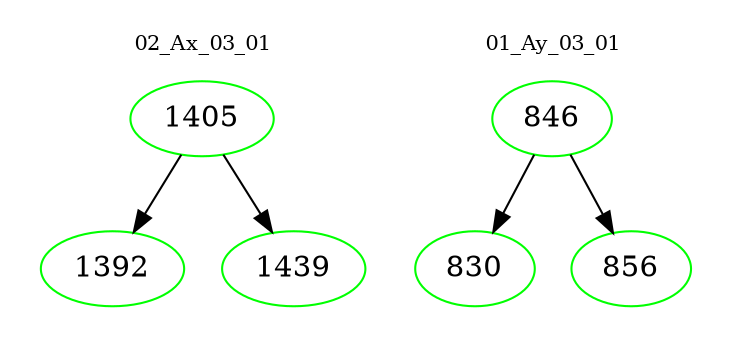 digraph{
subgraph cluster_0 {
color = white
label = "02_Ax_03_01";
fontsize=10;
T0_1405 [label="1405", color="green"]
T0_1405 -> T0_1392 [color="black"]
T0_1392 [label="1392", color="green"]
T0_1405 -> T0_1439 [color="black"]
T0_1439 [label="1439", color="green"]
}
subgraph cluster_1 {
color = white
label = "01_Ay_03_01";
fontsize=10;
T1_846 [label="846", color="green"]
T1_846 -> T1_830 [color="black"]
T1_830 [label="830", color="green"]
T1_846 -> T1_856 [color="black"]
T1_856 [label="856", color="green"]
}
}
